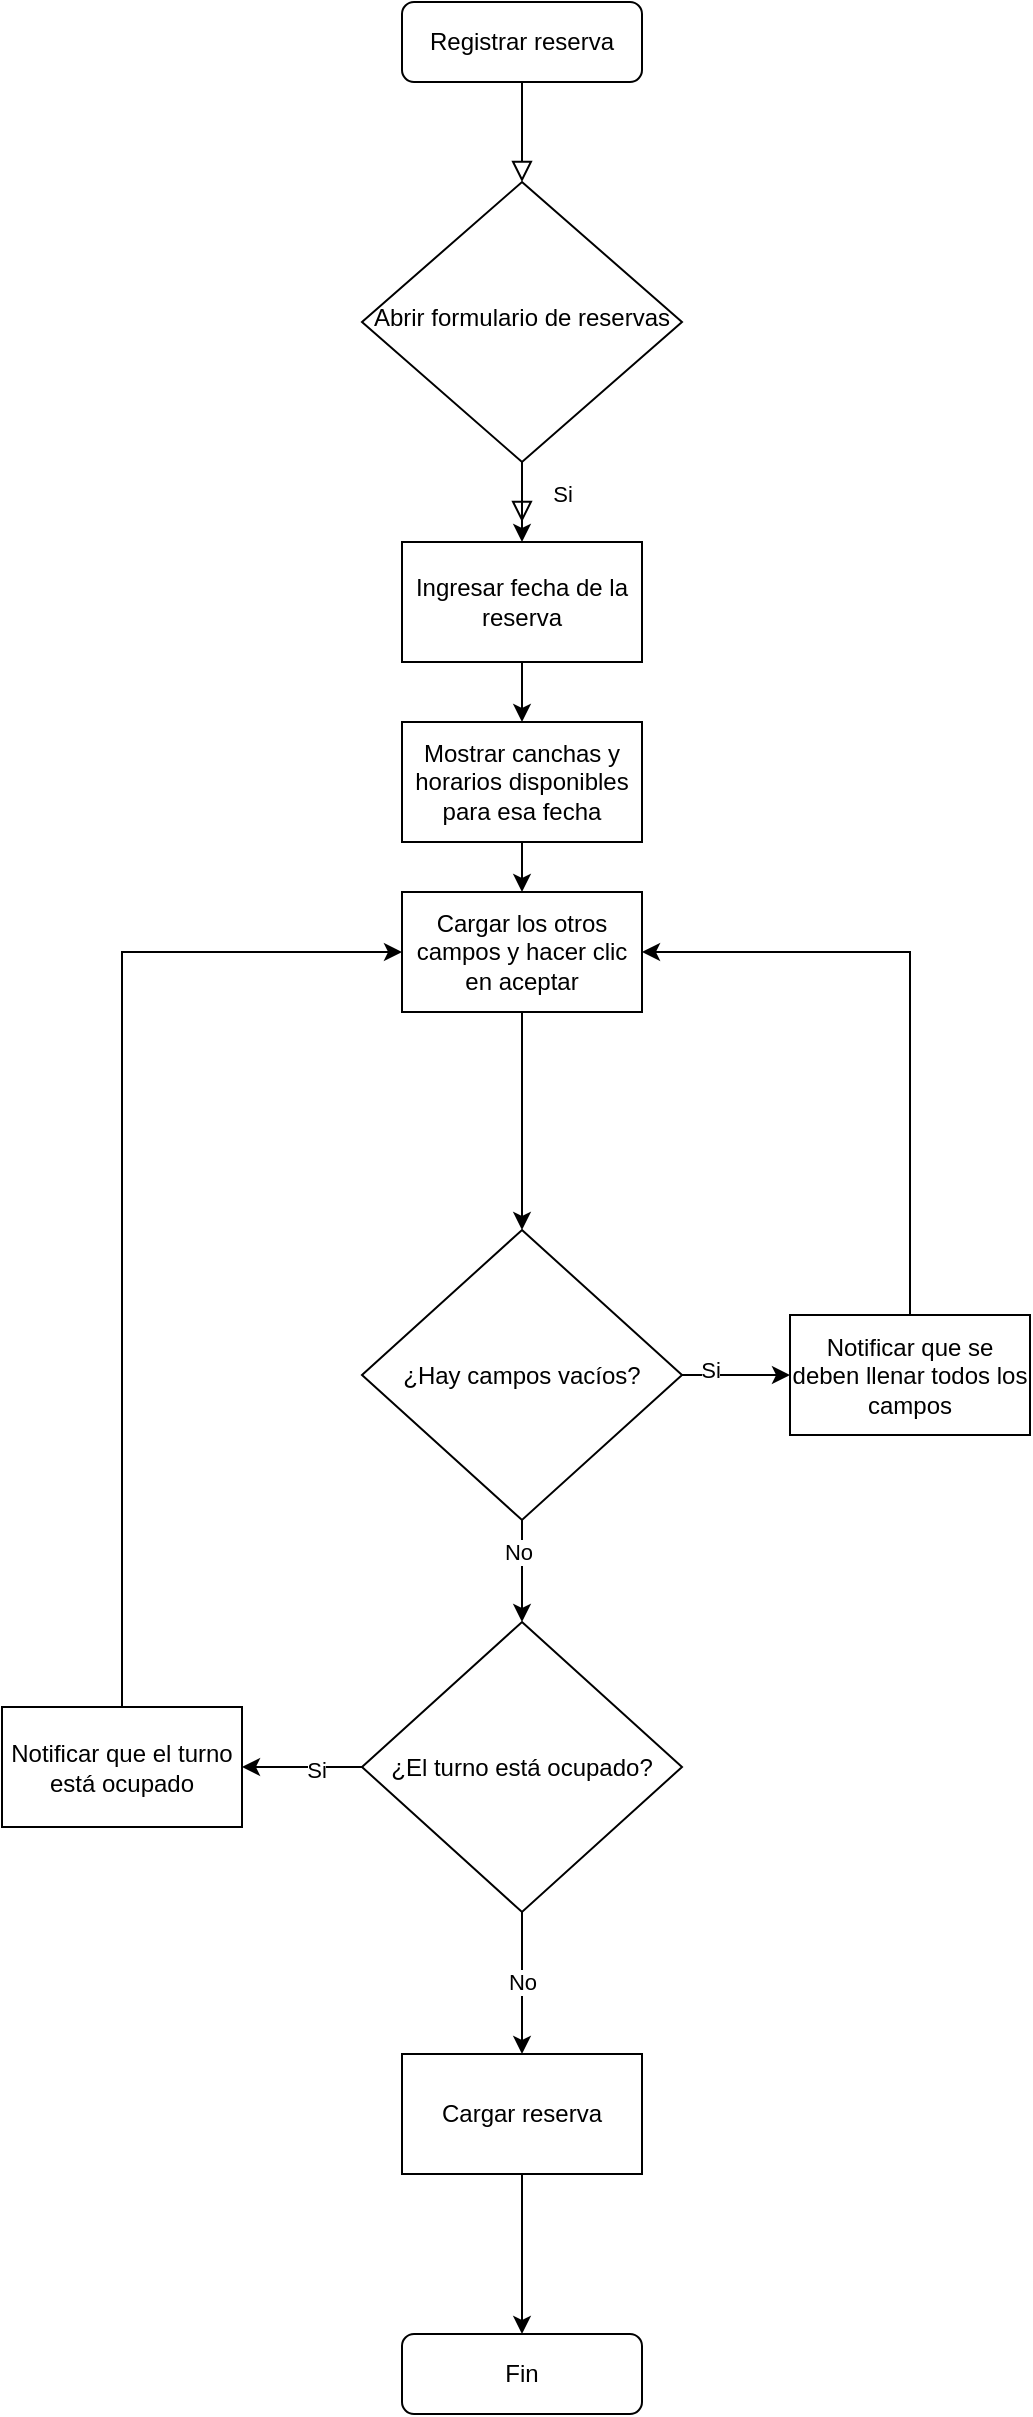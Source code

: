 <mxfile version="24.5.3" type="device">
  <diagram id="C5RBs43oDa-KdzZeNtuy" name="Page-1">
    <mxGraphModel dx="1632" dy="524" grid="1" gridSize="10" guides="1" tooltips="1" connect="1" arrows="1" fold="1" page="1" pageScale="1" pageWidth="827" pageHeight="1169" math="0" shadow="0">
      <root>
        <mxCell id="WIyWlLk6GJQsqaUBKTNV-0" />
        <mxCell id="WIyWlLk6GJQsqaUBKTNV-1" parent="WIyWlLk6GJQsqaUBKTNV-0" />
        <mxCell id="WIyWlLk6GJQsqaUBKTNV-2" value="" style="rounded=0;html=1;jettySize=auto;orthogonalLoop=1;fontSize=11;endArrow=block;endFill=0;endSize=8;strokeWidth=1;shadow=0;labelBackgroundColor=none;edgeStyle=orthogonalEdgeStyle;" parent="WIyWlLk6GJQsqaUBKTNV-1" source="WIyWlLk6GJQsqaUBKTNV-3" target="WIyWlLk6GJQsqaUBKTNV-6" edge="1">
          <mxGeometry relative="1" as="geometry" />
        </mxCell>
        <mxCell id="WIyWlLk6GJQsqaUBKTNV-3" value="Registrar reserva" style="rounded=1;whiteSpace=wrap;html=1;fontSize=12;glass=0;strokeWidth=1;shadow=0;" parent="WIyWlLk6GJQsqaUBKTNV-1" vertex="1">
          <mxGeometry x="160" y="80" width="120" height="40" as="geometry" />
        </mxCell>
        <mxCell id="WIyWlLk6GJQsqaUBKTNV-4" value="Si" style="rounded=0;html=1;jettySize=auto;orthogonalLoop=1;fontSize=11;endArrow=block;endFill=0;endSize=8;strokeWidth=1;shadow=0;labelBackgroundColor=none;edgeStyle=orthogonalEdgeStyle;" parent="WIyWlLk6GJQsqaUBKTNV-1" source="WIyWlLk6GJQsqaUBKTNV-6" edge="1">
          <mxGeometry y="20" relative="1" as="geometry">
            <mxPoint as="offset" />
            <mxPoint x="220" y="340" as="targetPoint" />
          </mxGeometry>
        </mxCell>
        <mxCell id="BK9yGcEPLeZTF0vuQaxl-1" style="edgeStyle=orthogonalEdgeStyle;rounded=0;orthogonalLoop=1;jettySize=auto;html=1;entryX=0.5;entryY=0;entryDx=0;entryDy=0;" parent="WIyWlLk6GJQsqaUBKTNV-1" source="WIyWlLk6GJQsqaUBKTNV-6" target="BK9yGcEPLeZTF0vuQaxl-0" edge="1">
          <mxGeometry relative="1" as="geometry" />
        </mxCell>
        <mxCell id="WIyWlLk6GJQsqaUBKTNV-6" value="Abrir formulario de reservas" style="rhombus;whiteSpace=wrap;html=1;shadow=0;fontFamily=Helvetica;fontSize=12;align=center;strokeWidth=1;spacing=6;spacingTop=-4;" parent="WIyWlLk6GJQsqaUBKTNV-1" vertex="1">
          <mxGeometry x="140" y="170" width="160" height="140" as="geometry" />
        </mxCell>
        <mxCell id="WIyWlLk6GJQsqaUBKTNV-11" value="Fin" style="rounded=1;whiteSpace=wrap;html=1;fontSize=12;glass=0;strokeWidth=1;shadow=0;" parent="WIyWlLk6GJQsqaUBKTNV-1" vertex="1">
          <mxGeometry x="160" y="1246" width="120" height="40" as="geometry" />
        </mxCell>
        <mxCell id="BK9yGcEPLeZTF0vuQaxl-4" style="edgeStyle=orthogonalEdgeStyle;rounded=0;orthogonalLoop=1;jettySize=auto;html=1;entryX=0.5;entryY=0;entryDx=0;entryDy=0;" parent="WIyWlLk6GJQsqaUBKTNV-1" source="BK9yGcEPLeZTF0vuQaxl-0" target="4RPBI-8IlFj3TCBoaR9p-0" edge="1">
          <mxGeometry relative="1" as="geometry" />
        </mxCell>
        <mxCell id="BK9yGcEPLeZTF0vuQaxl-0" value="Ingresar fecha de la reserva" style="rounded=0;whiteSpace=wrap;html=1;" parent="WIyWlLk6GJQsqaUBKTNV-1" vertex="1">
          <mxGeometry x="160" y="350" width="120" height="60" as="geometry" />
        </mxCell>
        <mxCell id="BK9yGcEPLeZTF0vuQaxl-6" style="edgeStyle=orthogonalEdgeStyle;rounded=0;orthogonalLoop=1;jettySize=auto;html=1;entryX=0;entryY=0.5;entryDx=0;entryDy=0;exitX=1;exitY=0.5;exitDx=0;exitDy=0;" parent="WIyWlLk6GJQsqaUBKTNV-1" source="BK9yGcEPLeZTF0vuQaxl-3" target="BK9yGcEPLeZTF0vuQaxl-5" edge="1">
          <mxGeometry relative="1" as="geometry" />
        </mxCell>
        <mxCell id="BK9yGcEPLeZTF0vuQaxl-7" value="Si" style="edgeLabel;html=1;align=center;verticalAlign=middle;resizable=0;points=[];" parent="BK9yGcEPLeZTF0vuQaxl-6" vertex="1" connectable="0">
          <mxGeometry x="-0.477" y="3" relative="1" as="geometry">
            <mxPoint as="offset" />
          </mxGeometry>
        </mxCell>
        <mxCell id="BK9yGcEPLeZTF0vuQaxl-9" style="edgeStyle=orthogonalEdgeStyle;rounded=0;orthogonalLoop=1;jettySize=auto;html=1;entryX=0.5;entryY=0;entryDx=0;entryDy=0;exitX=0.5;exitY=1;exitDx=0;exitDy=0;" parent="WIyWlLk6GJQsqaUBKTNV-1" source="BK9yGcEPLeZTF0vuQaxl-3" target="4RPBI-8IlFj3TCBoaR9p-5" edge="1">
          <mxGeometry relative="1" as="geometry" />
        </mxCell>
        <mxCell id="BK9yGcEPLeZTF0vuQaxl-12" value="No" style="edgeLabel;html=1;align=center;verticalAlign=middle;resizable=0;points=[];" parent="BK9yGcEPLeZTF0vuQaxl-9" vertex="1" connectable="0">
          <mxGeometry x="-0.344" y="-2" relative="1" as="geometry">
            <mxPoint y="-1" as="offset" />
          </mxGeometry>
        </mxCell>
        <mxCell id="BK9yGcEPLeZTF0vuQaxl-3" value="¿Hay campos vacíos?" style="rhombus;whiteSpace=wrap;html=1;" parent="WIyWlLk6GJQsqaUBKTNV-1" vertex="1">
          <mxGeometry x="140" y="694" width="160" height="145" as="geometry" />
        </mxCell>
        <mxCell id="4RPBI-8IlFj3TCBoaR9p-4" style="edgeStyle=orthogonalEdgeStyle;rounded=0;orthogonalLoop=1;jettySize=auto;html=1;entryX=1;entryY=0.5;entryDx=0;entryDy=0;" edge="1" parent="WIyWlLk6GJQsqaUBKTNV-1" source="BK9yGcEPLeZTF0vuQaxl-5" target="4RPBI-8IlFj3TCBoaR9p-1">
          <mxGeometry relative="1" as="geometry">
            <Array as="points">
              <mxPoint x="414" y="555" />
            </Array>
          </mxGeometry>
        </mxCell>
        <mxCell id="BK9yGcEPLeZTF0vuQaxl-5" value="Notificar que se deben llenar todos los campos" style="rounded=0;whiteSpace=wrap;html=1;" parent="WIyWlLk6GJQsqaUBKTNV-1" vertex="1">
          <mxGeometry x="354" y="736.5" width="120" height="60" as="geometry" />
        </mxCell>
        <mxCell id="BK9yGcEPLeZTF0vuQaxl-11" style="edgeStyle=orthogonalEdgeStyle;rounded=0;orthogonalLoop=1;jettySize=auto;html=1;entryX=0.5;entryY=0;entryDx=0;entryDy=0;" parent="WIyWlLk6GJQsqaUBKTNV-1" source="BK9yGcEPLeZTF0vuQaxl-8" target="WIyWlLk6GJQsqaUBKTNV-11" edge="1">
          <mxGeometry relative="1" as="geometry" />
        </mxCell>
        <mxCell id="BK9yGcEPLeZTF0vuQaxl-8" value="Cargar reserva" style="rounded=0;whiteSpace=wrap;html=1;" parent="WIyWlLk6GJQsqaUBKTNV-1" vertex="1">
          <mxGeometry x="160" y="1106" width="120" height="60" as="geometry" />
        </mxCell>
        <mxCell id="4RPBI-8IlFj3TCBoaR9p-2" style="edgeStyle=orthogonalEdgeStyle;rounded=0;orthogonalLoop=1;jettySize=auto;html=1;entryX=0.5;entryY=0;entryDx=0;entryDy=0;" edge="1" parent="WIyWlLk6GJQsqaUBKTNV-1" source="4RPBI-8IlFj3TCBoaR9p-0" target="4RPBI-8IlFj3TCBoaR9p-1">
          <mxGeometry relative="1" as="geometry" />
        </mxCell>
        <mxCell id="4RPBI-8IlFj3TCBoaR9p-0" value="Mostrar canchas y horarios disponibles para esa fecha" style="rounded=0;whiteSpace=wrap;html=1;" vertex="1" parent="WIyWlLk6GJQsqaUBKTNV-1">
          <mxGeometry x="160" y="440" width="120" height="60" as="geometry" />
        </mxCell>
        <mxCell id="4RPBI-8IlFj3TCBoaR9p-3" value="" style="edgeStyle=orthogonalEdgeStyle;rounded=0;orthogonalLoop=1;jettySize=auto;html=1;" edge="1" parent="WIyWlLk6GJQsqaUBKTNV-1" source="4RPBI-8IlFj3TCBoaR9p-1" target="BK9yGcEPLeZTF0vuQaxl-3">
          <mxGeometry relative="1" as="geometry" />
        </mxCell>
        <mxCell id="4RPBI-8IlFj3TCBoaR9p-1" value="Cargar los otros campos y hacer clic en aceptar" style="rounded=0;whiteSpace=wrap;html=1;" vertex="1" parent="WIyWlLk6GJQsqaUBKTNV-1">
          <mxGeometry x="160" y="525" width="120" height="60" as="geometry" />
        </mxCell>
        <mxCell id="4RPBI-8IlFj3TCBoaR9p-6" style="edgeStyle=orthogonalEdgeStyle;rounded=0;orthogonalLoop=1;jettySize=auto;html=1;entryX=0.5;entryY=0;entryDx=0;entryDy=0;" edge="1" parent="WIyWlLk6GJQsqaUBKTNV-1" source="4RPBI-8IlFj3TCBoaR9p-5" target="BK9yGcEPLeZTF0vuQaxl-8">
          <mxGeometry relative="1" as="geometry" />
        </mxCell>
        <mxCell id="4RPBI-8IlFj3TCBoaR9p-7" value="No" style="edgeLabel;html=1;align=center;verticalAlign=middle;resizable=0;points=[];" vertex="1" connectable="0" parent="4RPBI-8IlFj3TCBoaR9p-6">
          <mxGeometry x="-0.014" relative="1" as="geometry">
            <mxPoint as="offset" />
          </mxGeometry>
        </mxCell>
        <mxCell id="4RPBI-8IlFj3TCBoaR9p-9" style="edgeStyle=orthogonalEdgeStyle;rounded=0;orthogonalLoop=1;jettySize=auto;html=1;entryX=1;entryY=0.5;entryDx=0;entryDy=0;" edge="1" parent="WIyWlLk6GJQsqaUBKTNV-1" source="4RPBI-8IlFj3TCBoaR9p-5" target="4RPBI-8IlFj3TCBoaR9p-8">
          <mxGeometry relative="1" as="geometry" />
        </mxCell>
        <mxCell id="4RPBI-8IlFj3TCBoaR9p-10" value="Si" style="edgeLabel;html=1;align=center;verticalAlign=middle;resizable=0;points=[];" vertex="1" connectable="0" parent="4RPBI-8IlFj3TCBoaR9p-9">
          <mxGeometry x="-0.233" y="1" relative="1" as="geometry">
            <mxPoint as="offset" />
          </mxGeometry>
        </mxCell>
        <mxCell id="4RPBI-8IlFj3TCBoaR9p-5" value="¿El turno está ocupado?" style="rhombus;whiteSpace=wrap;html=1;" vertex="1" parent="WIyWlLk6GJQsqaUBKTNV-1">
          <mxGeometry x="140" y="890" width="160" height="145" as="geometry" />
        </mxCell>
        <mxCell id="4RPBI-8IlFj3TCBoaR9p-11" style="edgeStyle=orthogonalEdgeStyle;rounded=0;orthogonalLoop=1;jettySize=auto;html=1;entryX=0;entryY=0.5;entryDx=0;entryDy=0;" edge="1" parent="WIyWlLk6GJQsqaUBKTNV-1" source="4RPBI-8IlFj3TCBoaR9p-8" target="4RPBI-8IlFj3TCBoaR9p-1">
          <mxGeometry relative="1" as="geometry">
            <Array as="points">
              <mxPoint x="20" y="555" />
            </Array>
          </mxGeometry>
        </mxCell>
        <mxCell id="4RPBI-8IlFj3TCBoaR9p-8" value="Notificar que el turno está ocupado" style="rounded=0;whiteSpace=wrap;html=1;" vertex="1" parent="WIyWlLk6GJQsqaUBKTNV-1">
          <mxGeometry x="-40" y="932.5" width="120" height="60" as="geometry" />
        </mxCell>
      </root>
    </mxGraphModel>
  </diagram>
</mxfile>

